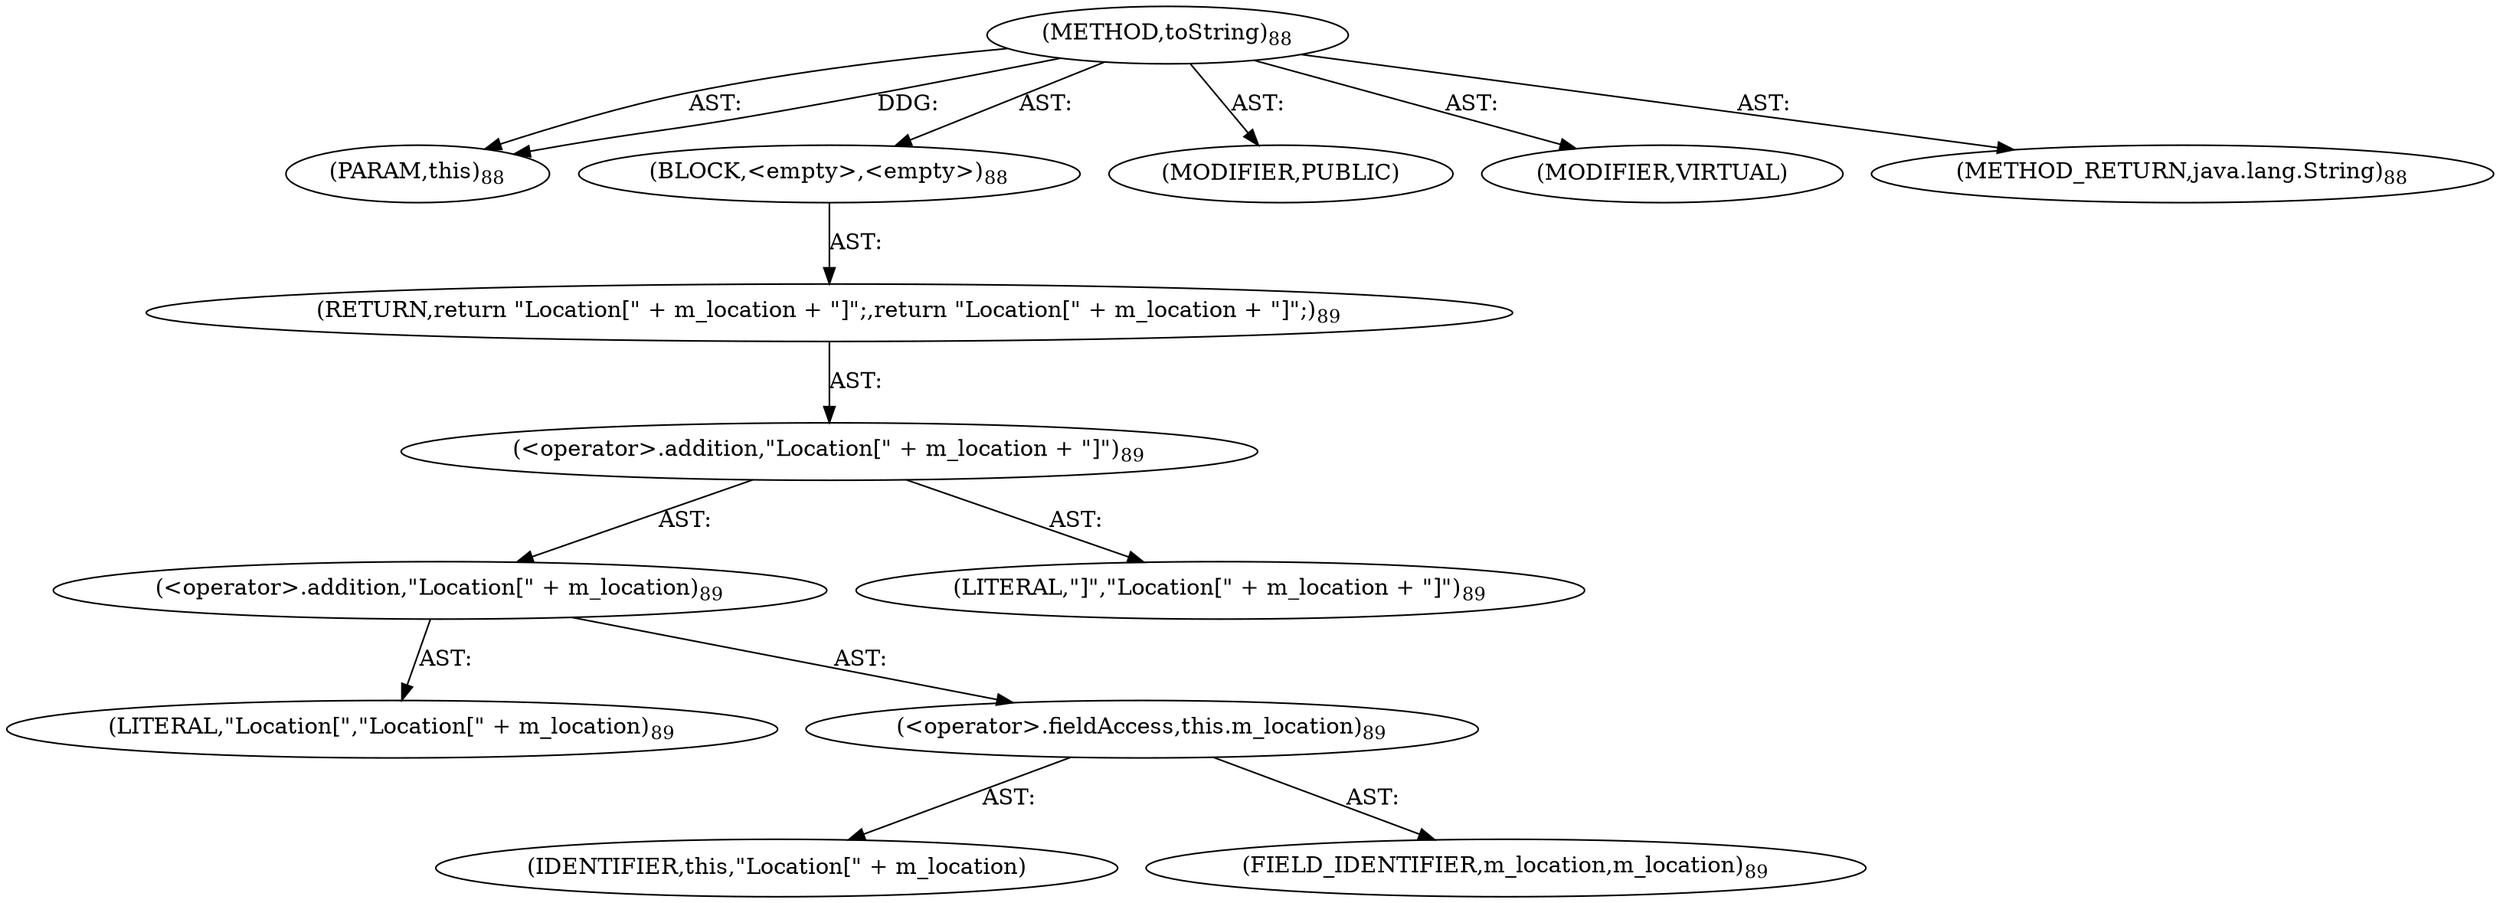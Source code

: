 digraph "toString" {  
"111669149698" [label = <(METHOD,toString)<SUB>88</SUB>> ]
"115964116997" [label = <(PARAM,this)<SUB>88</SUB>> ]
"25769803780" [label = <(BLOCK,&lt;empty&gt;,&lt;empty&gt;)<SUB>88</SUB>> ]
"146028888065" [label = <(RETURN,return &quot;Location[&quot; + m_location + &quot;]&quot;;,return &quot;Location[&quot; + m_location + &quot;]&quot;;)<SUB>89</SUB>> ]
"30064771083" [label = <(&lt;operator&gt;.addition,&quot;Location[&quot; + m_location + &quot;]&quot;)<SUB>89</SUB>> ]
"30064771084" [label = <(&lt;operator&gt;.addition,&quot;Location[&quot; + m_location)<SUB>89</SUB>> ]
"90194313218" [label = <(LITERAL,&quot;Location[&quot;,&quot;Location[&quot; + m_location)<SUB>89</SUB>> ]
"30064771085" [label = <(&lt;operator&gt;.fieldAccess,this.m_location)<SUB>89</SUB>> ]
"68719476746" [label = <(IDENTIFIER,this,&quot;Location[&quot; + m_location)> ]
"55834574851" [label = <(FIELD_IDENTIFIER,m_location,m_location)<SUB>89</SUB>> ]
"90194313219" [label = <(LITERAL,&quot;]&quot;,&quot;Location[&quot; + m_location + &quot;]&quot;)<SUB>89</SUB>> ]
"133143986181" [label = <(MODIFIER,PUBLIC)> ]
"133143986182" [label = <(MODIFIER,VIRTUAL)> ]
"128849018882" [label = <(METHOD_RETURN,java.lang.String)<SUB>88</SUB>> ]
  "111669149698" -> "115964116997"  [ label = "AST: "] 
  "111669149698" -> "25769803780"  [ label = "AST: "] 
  "111669149698" -> "133143986181"  [ label = "AST: "] 
  "111669149698" -> "133143986182"  [ label = "AST: "] 
  "111669149698" -> "128849018882"  [ label = "AST: "] 
  "25769803780" -> "146028888065"  [ label = "AST: "] 
  "146028888065" -> "30064771083"  [ label = "AST: "] 
  "30064771083" -> "30064771084"  [ label = "AST: "] 
  "30064771083" -> "90194313219"  [ label = "AST: "] 
  "30064771084" -> "90194313218"  [ label = "AST: "] 
  "30064771084" -> "30064771085"  [ label = "AST: "] 
  "30064771085" -> "68719476746"  [ label = "AST: "] 
  "30064771085" -> "55834574851"  [ label = "AST: "] 
  "111669149698" -> "115964116997"  [ label = "DDG: "] 
}
